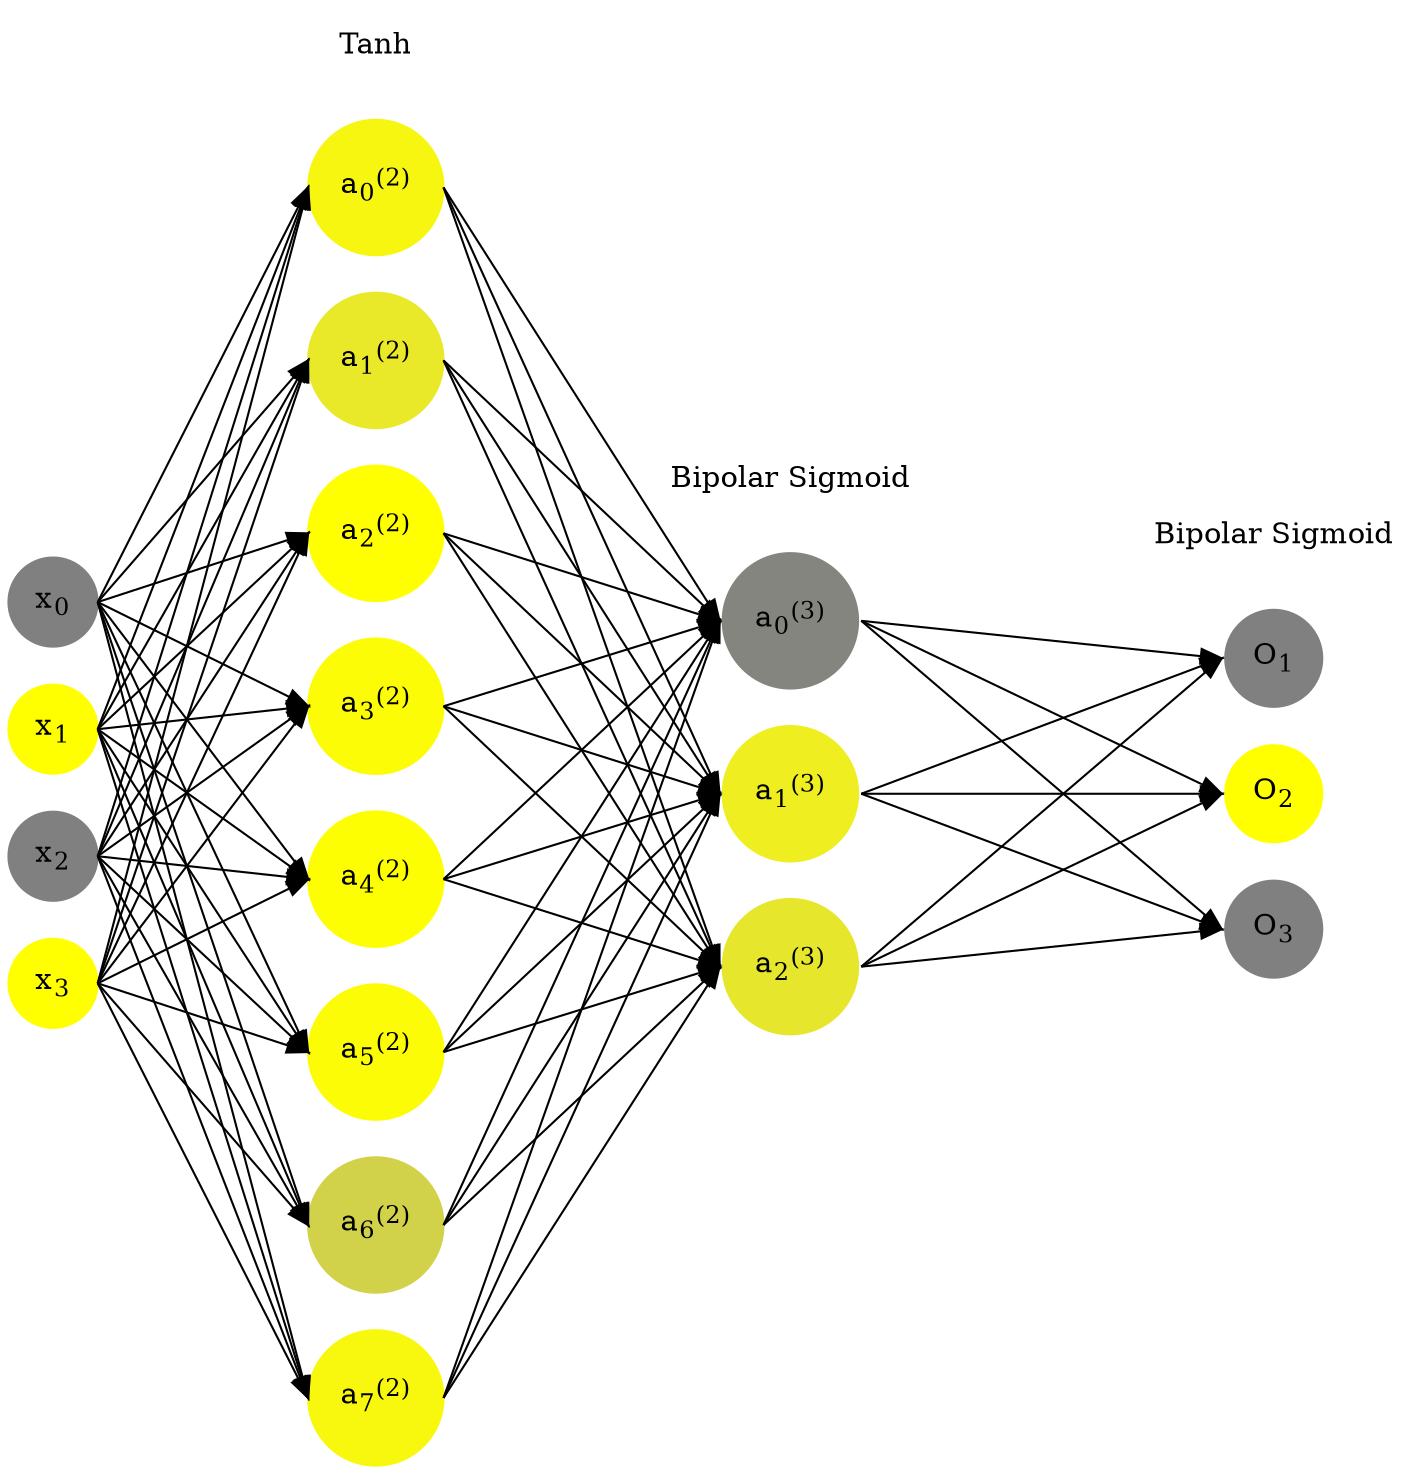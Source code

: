 digraph G {
	rankdir = LR;
	splines=false;
	edge[style=invis];
	ranksep= 1.4;
	{
	node [shape=circle, color="0.1667, 0.0, 0.5", style=filled, fillcolor="0.1667, 0.0, 0.5"];
	x0 [label=<x<sub>0</sub>>];
	}
	{
	node [shape=circle, color="0.1667, 1.0, 1.0", style=filled, fillcolor="0.1667, 1.0, 1.0"];
	x1 [label=<x<sub>1</sub>>];
	}
	{
	node [shape=circle, color="0.1667, 0.0, 0.5", style=filled, fillcolor="0.1667, 0.0, 0.5"];
	x2 [label=<x<sub>2</sub>>];
	}
	{
	node [shape=circle, color="0.1667, 1.0, 1.0", style=filled, fillcolor="0.1667, 1.0, 1.0"];
	x3 [label=<x<sub>3</sub>>];
	}
	{
	node [shape=circle, color="0.1667, 0.929092, 0.964546", style=filled, fillcolor="0.1667, 0.929092, 0.964546"];
	a02 [label=<a<sub>0</sub><sup>(2)</sup>>];
	}
	{
	node [shape=circle, color="0.1667, 0.823945, 0.911972", style=filled, fillcolor="0.1667, 0.823945, 0.911972"];
	a12 [label=<a<sub>1</sub><sup>(2)</sup>>];
	}
	{
	node [shape=circle, color="0.1667, 0.999426, 0.999713", style=filled, fillcolor="0.1667, 0.999426, 0.999713"];
	a22 [label=<a<sub>2</sub><sup>(2)</sup>>];
	}
	{
	node [shape=circle, color="0.1667, 0.970565, 0.985283", style=filled, fillcolor="0.1667, 0.970565, 0.985283"];
	a32 [label=<a<sub>3</sub><sup>(2)</sup>>];
	}
	{
	node [shape=circle, color="0.1667, 0.988381, 0.994190", style=filled, fillcolor="0.1667, 0.988381, 0.994190"];
	a42 [label=<a<sub>4</sub><sup>(2)</sup>>];
	}
	{
	node [shape=circle, color="0.1667, 0.971777, 0.985889", style=filled, fillcolor="0.1667, 0.971777, 0.985889"];
	a52 [label=<a<sub>5</sub><sup>(2)</sup>>];
	}
	{
	node [shape=circle, color="0.1667, 0.646165, 0.823083", style=filled, fillcolor="0.1667, 0.646165, 0.823083"];
	a62 [label=<a<sub>6</sub><sup>(2)</sup>>];
	}
	{
	node [shape=circle, color="0.1667, 0.942435, 0.971217", style=filled, fillcolor="0.1667, 0.942435, 0.971217"];
	a72 [label=<a<sub>7</sub><sup>(2)</sup>>];
	}
	{
	node [shape=circle, color="0.1667, 0.043908, 0.521954", style=filled, fillcolor="0.1667, 0.043908, 0.521954"];
	a03 [label=<a<sub>0</sub><sup>(3)</sup>>];
	}
	{
	node [shape=circle, color="0.1667, 0.862859, 0.931430", style=filled, fillcolor="0.1667, 0.862859, 0.931430"];
	a13 [label=<a<sub>1</sub><sup>(3)</sup>>];
	}
	{
	node [shape=circle, color="0.1667, 0.804160, 0.902080", style=filled, fillcolor="0.1667, 0.804160, 0.902080"];
	a23 [label=<a<sub>2</sub><sup>(3)</sup>>];
	}
	{
	node [shape=circle, color="0.1667, 0.0, 0.5", style=filled, fillcolor="0.1667, 0.0, 0.5"];
	O1 [label=<O<sub>1</sub>>];
	}
	{
	node [shape=circle, color="0.1667, 1.0, 1.0", style=filled, fillcolor="0.1667, 1.0, 1.0"];
	O2 [label=<O<sub>2</sub>>];
	}
	{
	node [shape=circle, color="0.1667, 0.0, 0.5", style=filled, fillcolor="0.1667, 0.0, 0.5"];
	O3 [label=<O<sub>3</sub>>];
	}
	{
	rank=same;
	x0->x1->x2->x3;
	}
	{
	rank=same;
	a02->a12->a22->a32->a42->a52->a62->a72;
	}
	{
	rank=same;
	a03->a13->a23;
	}
	{
	rank=same;
	O1->O2->O3;
	}
	l1 [shape=plaintext,label="Tanh"];
	l1->a02;
	{rank=same; l1;a02};
	l2 [shape=plaintext,label="Bipolar Sigmoid"];
	l2->a03;
	{rank=same; l2;a03};
	l3 [shape=plaintext,label="Bipolar Sigmoid"];
	l3->O1;
	{rank=same; l3;O1};
edge[style=solid, tailport=e, headport=w];
	{x0;x1;x2;x3} -> {a02;a12;a22;a32;a42;a52;a62;a72};
	{a02;a12;a22;a32;a42;a52;a62;a72} -> {a03;a13;a23};
	{a03;a13;a23} -> {O1,O2,O3};
}